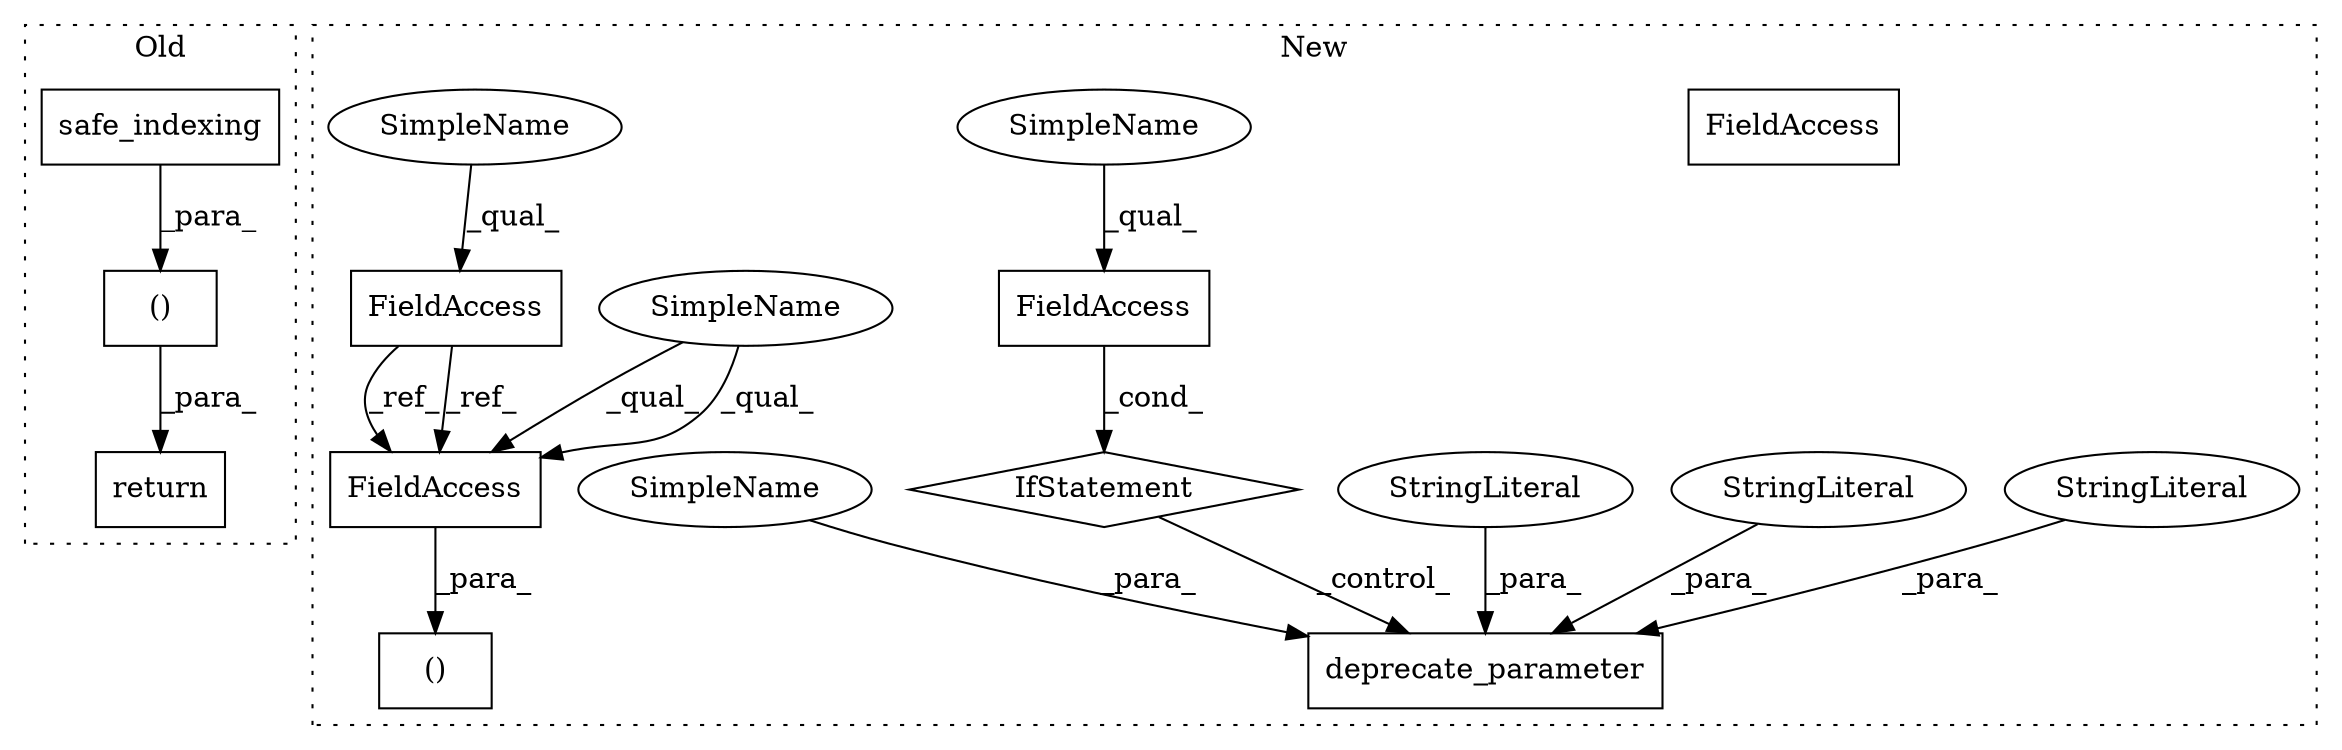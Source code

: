 digraph G {
subgraph cluster0 {
1 [label="()" a="106" s="4011" l="114" shape="box"];
6 [label="return" a="41" s="3997" l="14" shape="box"];
12 [label="safe_indexing" a="32" s="4011,4045" l="14,1" shape="box"];
label = "Old";
style="dotted";
}
subgraph cluster1 {
2 [label="deprecate_parameter" a="32" s="2153,2218" l="20,1" shape="box"];
3 [label="StringLiteral" a="45" s="2201" l="17" shape="ellipse"];
4 [label="StringLiteral" a="45" s="2178" l="5" shape="ellipse"];
5 [label="StringLiteral" a="45" s="2184" l="16" shape="ellipse"];
7 [label="FieldAccess" a="22" s="3973" l="20" shape="box"];
8 [label="()" a="106" s="4082" l="120" shape="box"];
9 [label="FieldAccess" a="22" s="4182" l="20" shape="box"];
10 [label="FieldAccess" a="22" s="2124" l="19" shape="box"];
11 [label="IfStatement" a="25" s="2120,2143" l="4,2" shape="diamond"];
13 [label="SimpleName" a="42" s="2124" l="4" shape="ellipse"];
14 [label="SimpleName" a="42" s="2173" l="4" shape="ellipse"];
15 [label="SimpleName" a="42" s="4182" l="4" shape="ellipse"];
16 [label="SimpleName" a="42" s="3973" l="4" shape="ellipse"];
17 [label="FieldAccess" a="22" s="4182" l="20" shape="box"];
label = "New";
style="dotted";
}
1 -> 6 [label="_para_"];
3 -> 2 [label="_para_"];
4 -> 2 [label="_para_"];
5 -> 2 [label="_para_"];
7 -> 17 [label="_ref_"];
7 -> 17 [label="_ref_"];
10 -> 11 [label="_cond_"];
11 -> 2 [label="_control_"];
12 -> 1 [label="_para_"];
13 -> 10 [label="_qual_"];
14 -> 2 [label="_para_"];
15 -> 17 [label="_qual_"];
15 -> 17 [label="_qual_"];
16 -> 7 [label="_qual_"];
17 -> 8 [label="_para_"];
}